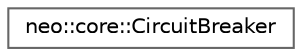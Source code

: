 digraph "Graphical Class Hierarchy"
{
 // LATEX_PDF_SIZE
  bgcolor="transparent";
  edge [fontname=Helvetica,fontsize=10,labelfontname=Helvetica,labelfontsize=10];
  node [fontname=Helvetica,fontsize=10,shape=box,height=0.2,width=0.4];
  rankdir="LR";
  Node0 [id="Node000000",label="neo::core::CircuitBreaker",height=0.2,width=0.4,color="grey40", fillcolor="white", style="filled",URL="$classneo_1_1core_1_1_circuit_breaker.html",tooltip="Circuit breaker pattern implementation for fault tolerance."];
}
